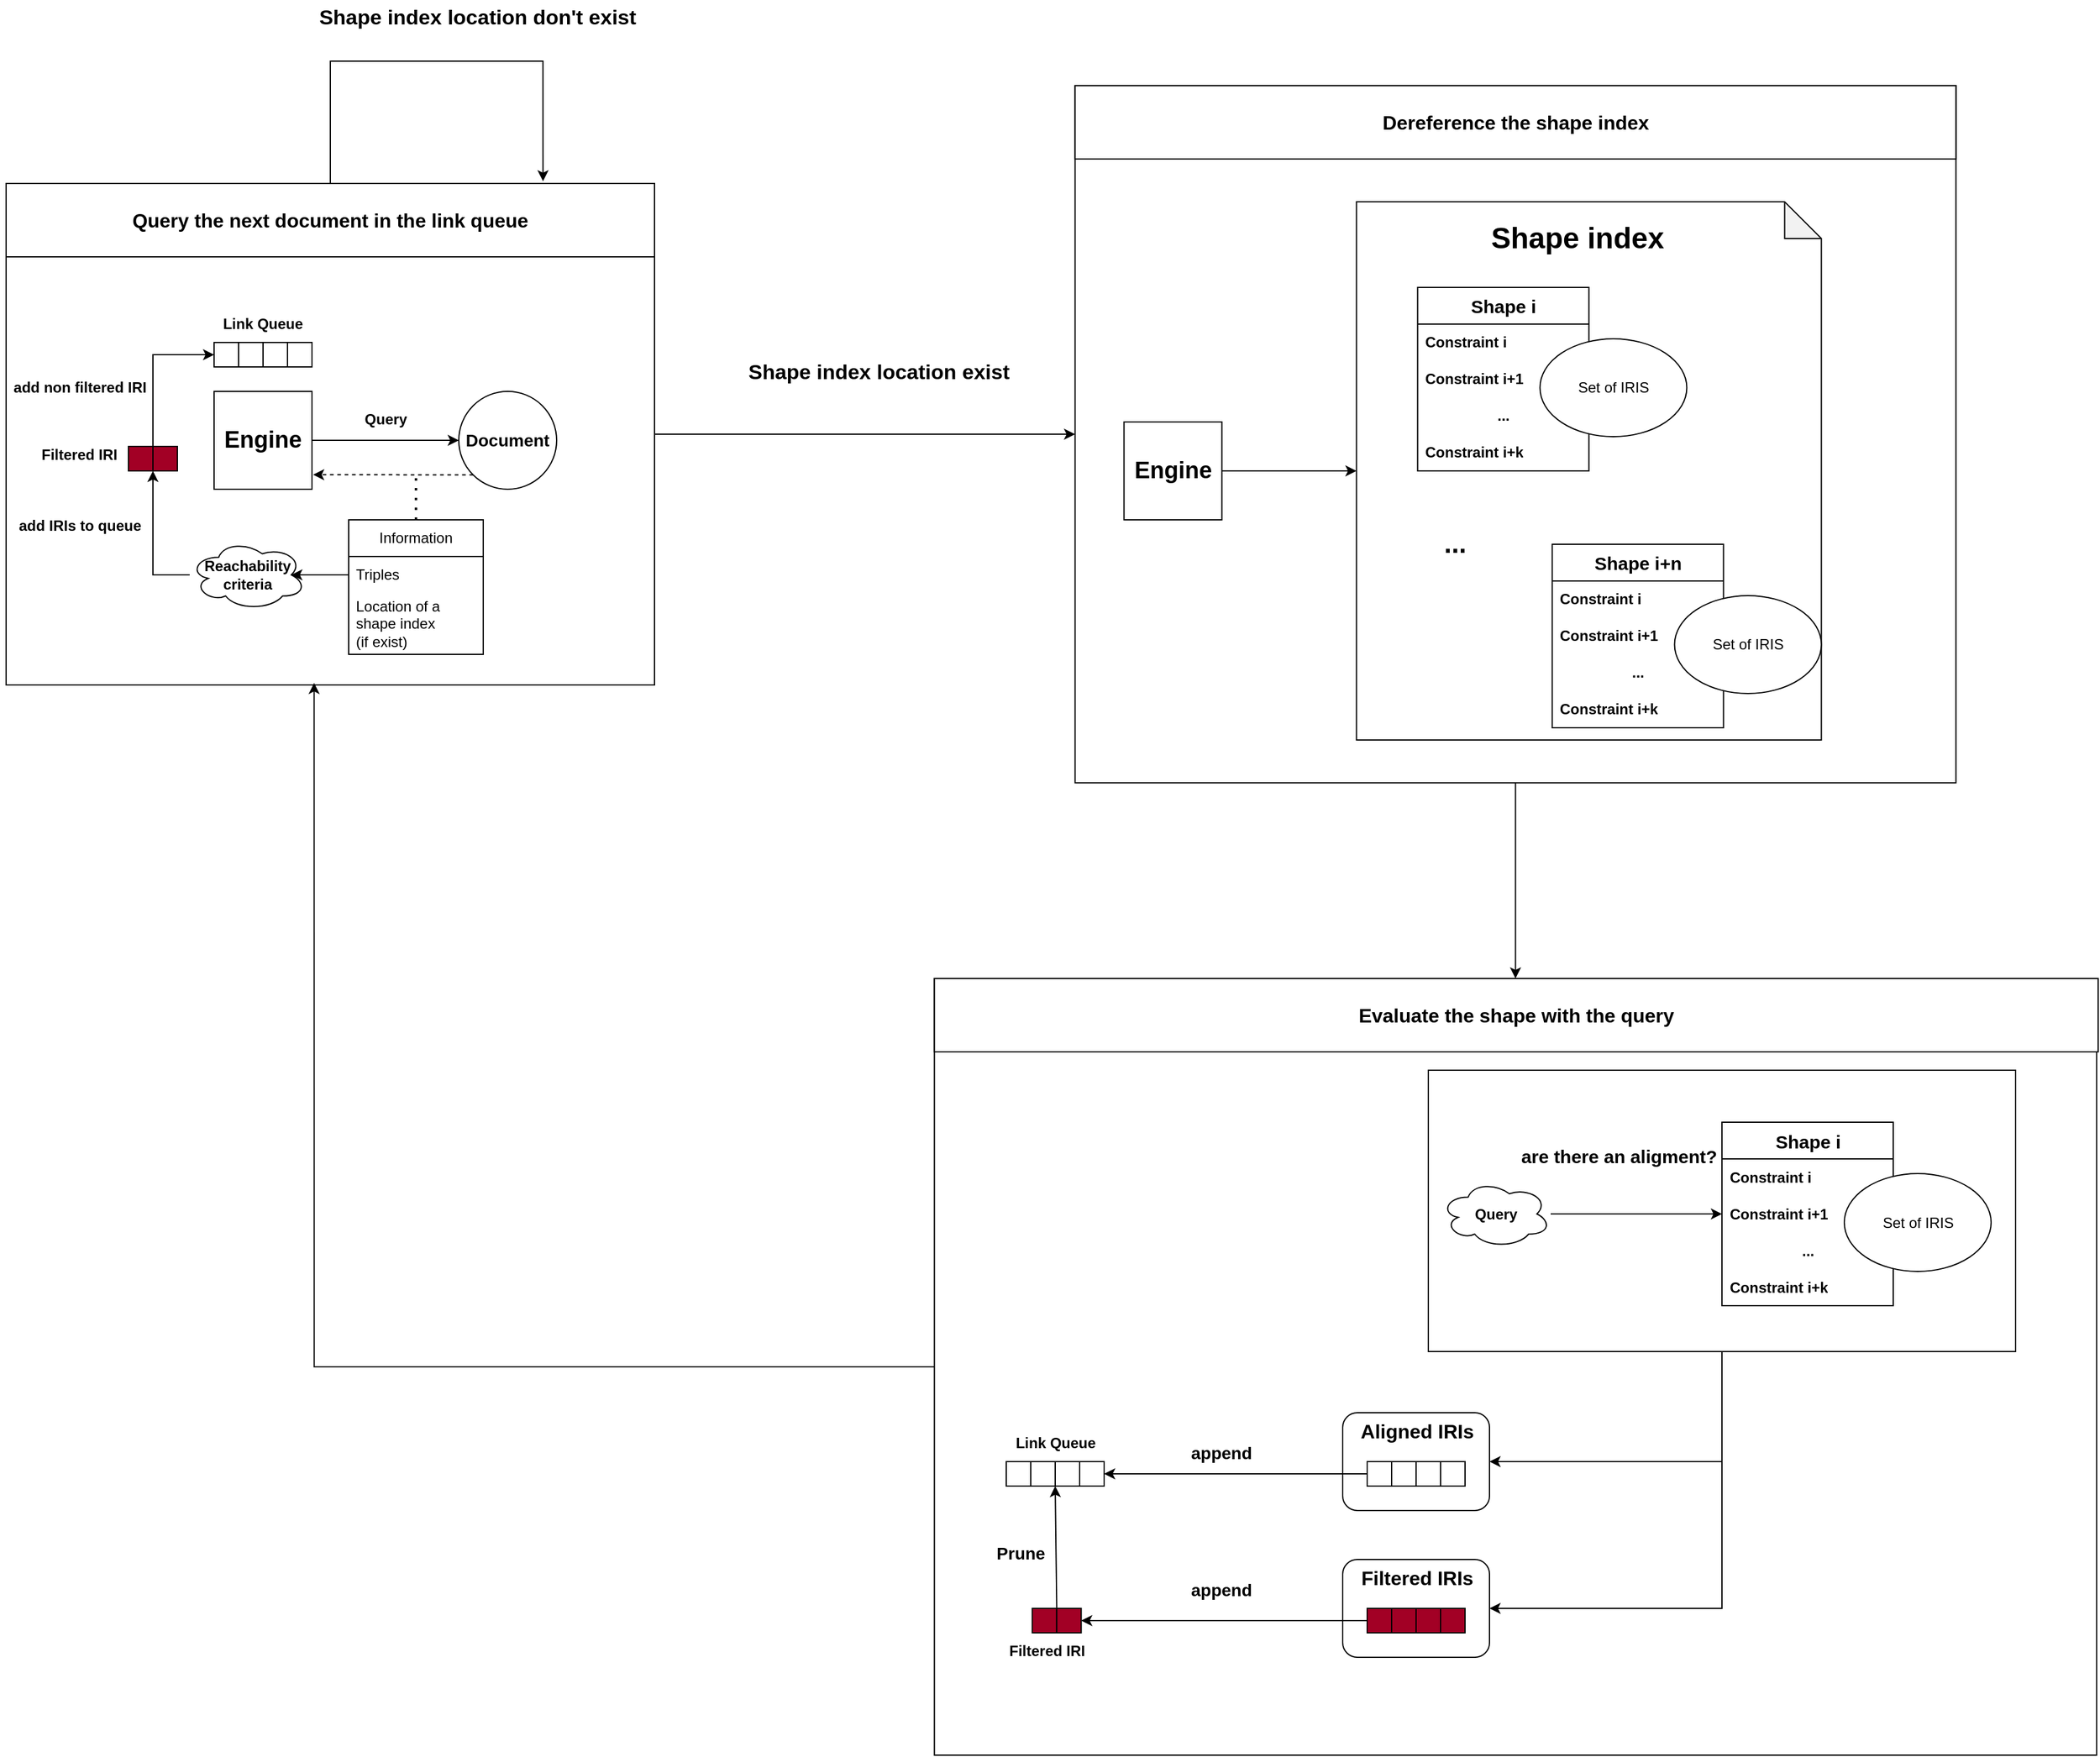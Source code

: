 <mxfile version="23.0.2" type="device">
  <diagram name="Page-1" id="8SsjrMAy4OLU90WWe0t3">
    <mxGraphModel dx="2443" dy="2077" grid="1" gridSize="10" guides="1" tooltips="1" connect="1" arrows="1" fold="1" page="1" pageScale="1" pageWidth="850" pageHeight="1100" math="0" shadow="0">
      <root>
        <mxCell id="0" />
        <mxCell id="1" parent="0" />
        <mxCell id="-wOafuGMNbNYGkKjtve2-38" value="" style="rounded=0;whiteSpace=wrap;html=1;" parent="1" vertex="1">
          <mxGeometry x="628.75" y="680" width="950" height="635" as="geometry" />
        </mxCell>
        <mxCell id="AkErmzsPLvzYnSsby9Ff-113" value="" style="rounded=1;whiteSpace=wrap;html=1;" parent="1" vertex="1">
          <mxGeometry x="962.5" y="1035" width="120" height="80" as="geometry" />
        </mxCell>
        <mxCell id="-wOafuGMNbNYGkKjtve2-39" style="edgeStyle=orthogonalEdgeStyle;rounded=0;orthogonalLoop=1;jettySize=auto;html=1;" parent="1" source="AkErmzsPLvzYnSsby9Ff-37" target="-wOafuGMNbNYGkKjtve2-38" edge="1">
          <mxGeometry relative="1" as="geometry" />
        </mxCell>
        <mxCell id="AkErmzsPLvzYnSsby9Ff-37" value="" style="rounded=0;whiteSpace=wrap;html=1;" parent="1" vertex="1">
          <mxGeometry x="743.75" y="-50" width="720" height="570" as="geometry" />
        </mxCell>
        <mxCell id="AkErmzsPLvzYnSsby9Ff-76" value="" style="shape=note;whiteSpace=wrap;html=1;backgroundOutline=1;darkOpacity=0.05;" parent="1" vertex="1">
          <mxGeometry x="973.75" y="45" width="380" height="440" as="geometry" />
        </mxCell>
        <mxCell id="-wOafuGMNbNYGkKjtve2-36" style="edgeStyle=orthogonalEdgeStyle;rounded=0;orthogonalLoop=1;jettySize=auto;html=1;" parent="1" source="AkErmzsPLvzYnSsby9Ff-24" target="AkErmzsPLvzYnSsby9Ff-37" edge="1">
          <mxGeometry relative="1" as="geometry" />
        </mxCell>
        <mxCell id="AkErmzsPLvzYnSsby9Ff-24" value="" style="rounded=0;whiteSpace=wrap;html=1;" parent="1" vertex="1">
          <mxGeometry x="-130" y="30" width="530" height="410" as="geometry" />
        </mxCell>
        <mxCell id="AkErmzsPLvzYnSsby9Ff-16" style="edgeStyle=orthogonalEdgeStyle;rounded=0;orthogonalLoop=1;jettySize=auto;html=1;" parent="1" source="AkErmzsPLvzYnSsby9Ff-1" target="AkErmzsPLvzYnSsby9Ff-15" edge="1">
          <mxGeometry relative="1" as="geometry" />
        </mxCell>
        <mxCell id="AkErmzsPLvzYnSsby9Ff-1" value="&lt;font style=&quot;font-size: 19px;&quot;&gt;&lt;b&gt;Engine&lt;/b&gt;&lt;/font&gt;" style="whiteSpace=wrap;html=1;aspect=fixed;" parent="1" vertex="1">
          <mxGeometry x="40" y="200" width="80" height="80" as="geometry" />
        </mxCell>
        <mxCell id="AkErmzsPLvzYnSsby9Ff-15" value="&lt;font size=&quot;1&quot; style=&quot;&quot;&gt;&lt;b style=&quot;font-size: 14px;&quot;&gt;Document&lt;/b&gt;&lt;/font&gt;" style="ellipse;whiteSpace=wrap;html=1;aspect=fixed;" parent="1" vertex="1">
          <mxGeometry x="240" y="200" width="80" height="80" as="geometry" />
        </mxCell>
        <mxCell id="AkErmzsPLvzYnSsby9Ff-17" value="&lt;b&gt;Query&lt;/b&gt;" style="text;html=1;align=center;verticalAlign=middle;resizable=0;points=[];autosize=1;strokeColor=none;fillColor=none;" parent="1" vertex="1">
          <mxGeometry x="150" y="208" width="60" height="30" as="geometry" />
        </mxCell>
        <mxCell id="AkErmzsPLvzYnSsby9Ff-18" value="" style="html=1;labelBackgroundColor=#ffffff;startArrow=none;startFill=0;startSize=6;endArrow=classic;endFill=1;endSize=6;jettySize=auto;orthogonalLoop=1;strokeWidth=1;dashed=1;fontSize=14;rounded=0;exitX=0;exitY=1;exitDx=0;exitDy=0;entryX=1.012;entryY=0.851;entryDx=0;entryDy=0;entryPerimeter=0;" parent="1" source="AkErmzsPLvzYnSsby9Ff-15" target="AkErmzsPLvzYnSsby9Ff-1" edge="1">
          <mxGeometry width="60" height="60" relative="1" as="geometry">
            <mxPoint x="510" y="430" as="sourcePoint" />
            <mxPoint x="140" y="268" as="targetPoint" />
          </mxGeometry>
        </mxCell>
        <mxCell id="AkErmzsPLvzYnSsby9Ff-20" value="Information" style="swimlane;fontStyle=0;childLayout=stackLayout;horizontal=1;startSize=30;horizontalStack=0;resizeParent=1;resizeParentMax=0;resizeLast=0;collapsible=1;marginBottom=0;whiteSpace=wrap;html=1;" parent="1" vertex="1">
          <mxGeometry x="150" y="305" width="110" height="110" as="geometry" />
        </mxCell>
        <mxCell id="AkErmzsPLvzYnSsby9Ff-21" value="Triples" style="text;strokeColor=none;fillColor=none;align=left;verticalAlign=middle;spacingLeft=4;spacingRight=4;overflow=hidden;points=[[0,0.5],[1,0.5]];portConstraint=eastwest;rotatable=0;whiteSpace=wrap;html=1;" parent="AkErmzsPLvzYnSsby9Ff-20" vertex="1">
          <mxGeometry y="30" width="110" height="30" as="geometry" />
        </mxCell>
        <mxCell id="AkErmzsPLvzYnSsby9Ff-22" value="Location of a shape index&lt;br&gt;(if exist)" style="text;strokeColor=none;fillColor=none;align=left;verticalAlign=middle;spacingLeft=4;spacingRight=4;overflow=hidden;points=[[0,0.5],[1,0.5]];portConstraint=eastwest;rotatable=0;whiteSpace=wrap;html=1;" parent="AkErmzsPLvzYnSsby9Ff-20" vertex="1">
          <mxGeometry y="60" width="110" height="50" as="geometry" />
        </mxCell>
        <mxCell id="AkErmzsPLvzYnSsby9Ff-26" value="" style="whiteSpace=wrap;html=1;aspect=fixed;" parent="1" vertex="1">
          <mxGeometry x="40" y="160" width="20" height="20" as="geometry" />
        </mxCell>
        <mxCell id="AkErmzsPLvzYnSsby9Ff-27" value="" style="whiteSpace=wrap;html=1;aspect=fixed;" parent="1" vertex="1">
          <mxGeometry x="60" y="160" width="20" height="20" as="geometry" />
        </mxCell>
        <mxCell id="AkErmzsPLvzYnSsby9Ff-28" value="" style="whiteSpace=wrap;html=1;aspect=fixed;" parent="1" vertex="1">
          <mxGeometry x="80" y="160" width="20" height="20" as="geometry" />
        </mxCell>
        <mxCell id="AkErmzsPLvzYnSsby9Ff-29" value="" style="whiteSpace=wrap;html=1;aspect=fixed;" parent="1" vertex="1">
          <mxGeometry x="100" y="160" width="20" height="20" as="geometry" />
        </mxCell>
        <mxCell id="AkErmzsPLvzYnSsby9Ff-30" value="&lt;b&gt;Link Queue&lt;/b&gt;" style="text;html=1;strokeColor=none;fillColor=none;align=center;verticalAlign=middle;whiteSpace=wrap;rounded=0;" parent="1" vertex="1">
          <mxGeometry x="40" y="130" width="80" height="30" as="geometry" />
        </mxCell>
        <mxCell id="-wOafuGMNbNYGkKjtve2-30" style="edgeStyle=orthogonalEdgeStyle;rounded=0;orthogonalLoop=1;jettySize=auto;html=1;entryX=0;entryY=1;entryDx=0;entryDy=0;" parent="1" source="AkErmzsPLvzYnSsby9Ff-31" target="-wOafuGMNbNYGkKjtve2-2" edge="1">
          <mxGeometry relative="1" as="geometry" />
        </mxCell>
        <mxCell id="AkErmzsPLvzYnSsby9Ff-31" value="&lt;b&gt;Reachability criteria&lt;/b&gt;" style="ellipse;shape=cloud;whiteSpace=wrap;html=1;" parent="1" vertex="1">
          <mxGeometry x="20" y="321.25" width="95" height="57.5" as="geometry" />
        </mxCell>
        <mxCell id="AkErmzsPLvzYnSsby9Ff-34" value="&lt;b&gt;&lt;font style=&quot;font-size: 17px;&quot;&gt;Shape index location don&#39;t exist&lt;/font&gt;&lt;/b&gt;" style="text;html=1;align=center;verticalAlign=middle;resizable=0;points=[];autosize=1;strokeColor=none;fillColor=none;" parent="1" vertex="1">
          <mxGeometry x="115" y="-120" width="280" height="30" as="geometry" />
        </mxCell>
        <mxCell id="AkErmzsPLvzYnSsby9Ff-35" value="&lt;font style=&quot;font-size: 16px;&quot;&gt;&lt;b&gt;Query the next document in the link queue&lt;/b&gt;&lt;/font&gt;" style="rounded=0;whiteSpace=wrap;html=1;" parent="1" vertex="1">
          <mxGeometry x="-130" y="30" width="530" height="60" as="geometry" />
        </mxCell>
        <mxCell id="-wOafuGMNbNYGkKjtve2-35" style="edgeStyle=orthogonalEdgeStyle;rounded=0;orthogonalLoop=1;jettySize=auto;html=1;" parent="1" source="AkErmzsPLvzYnSsby9Ff-39" target="AkErmzsPLvzYnSsby9Ff-76" edge="1">
          <mxGeometry relative="1" as="geometry" />
        </mxCell>
        <mxCell id="AkErmzsPLvzYnSsby9Ff-39" value="&lt;font style=&quot;font-size: 19px;&quot;&gt;&lt;b&gt;Engine&lt;/b&gt;&lt;/font&gt;" style="whiteSpace=wrap;html=1;aspect=fixed;" parent="1" vertex="1">
          <mxGeometry x="783.75" y="225" width="80" height="80" as="geometry" />
        </mxCell>
        <mxCell id="AkErmzsPLvzYnSsby9Ff-52" value="&lt;font style=&quot;font-size: 16px;&quot;&gt;&lt;b&gt;Dereference the shape index&lt;/b&gt;&lt;/font&gt;" style="rounded=0;whiteSpace=wrap;html=1;" parent="1" vertex="1">
          <mxGeometry x="743.75" y="-50" width="720" height="60" as="geometry" />
        </mxCell>
        <mxCell id="AkErmzsPLvzYnSsby9Ff-54" value="&lt;font style=&quot;font-size: 15px;&quot;&gt;&lt;b&gt;Shape i&lt;/b&gt;&lt;/font&gt;" style="swimlane;fontStyle=0;childLayout=stackLayout;horizontal=1;startSize=30;horizontalStack=0;resizeParent=1;resizeParentMax=0;resizeLast=0;collapsible=1;marginBottom=0;whiteSpace=wrap;html=1;" parent="1" vertex="1">
          <mxGeometry x="1023.75" y="115" width="140" height="150" as="geometry" />
        </mxCell>
        <mxCell id="AkErmzsPLvzYnSsby9Ff-55" value="&lt;b&gt;Constraint i&lt;/b&gt;" style="text;strokeColor=none;fillColor=none;align=left;verticalAlign=middle;spacingLeft=4;spacingRight=4;overflow=hidden;points=[[0,0.5],[1,0.5]];portConstraint=eastwest;rotatable=0;whiteSpace=wrap;html=1;" parent="AkErmzsPLvzYnSsby9Ff-54" vertex="1">
          <mxGeometry y="30" width="140" height="30" as="geometry" />
        </mxCell>
        <mxCell id="AkErmzsPLvzYnSsby9Ff-56" value="&lt;b&gt;Constraint i+1&lt;/b&gt;" style="text;strokeColor=none;fillColor=none;align=left;verticalAlign=middle;spacingLeft=4;spacingRight=4;overflow=hidden;points=[[0,0.5],[1,0.5]];portConstraint=eastwest;rotatable=0;whiteSpace=wrap;html=1;" parent="AkErmzsPLvzYnSsby9Ff-54" vertex="1">
          <mxGeometry y="60" width="140" height="30" as="geometry" />
        </mxCell>
        <mxCell id="AkErmzsPLvzYnSsby9Ff-63" value="&lt;b&gt;...&lt;/b&gt;" style="text;strokeColor=none;fillColor=none;align=center;verticalAlign=middle;spacingLeft=4;spacingRight=4;overflow=hidden;points=[[0,0.5],[1,0.5]];portConstraint=eastwest;rotatable=0;whiteSpace=wrap;html=1;" parent="AkErmzsPLvzYnSsby9Ff-54" vertex="1">
          <mxGeometry y="90" width="140" height="30" as="geometry" />
        </mxCell>
        <mxCell id="AkErmzsPLvzYnSsby9Ff-57" value="&lt;b&gt;Constraint i+k&lt;/b&gt;" style="text;strokeColor=none;fillColor=none;align=left;verticalAlign=middle;spacingLeft=4;spacingRight=4;overflow=hidden;points=[[0,0.5],[1,0.5]];portConstraint=eastwest;rotatable=0;whiteSpace=wrap;html=1;" parent="AkErmzsPLvzYnSsby9Ff-54" vertex="1">
          <mxGeometry y="120" width="140" height="30" as="geometry" />
        </mxCell>
        <mxCell id="AkErmzsPLvzYnSsby9Ff-62" value="&lt;font style=&quot;font-size: 22px;&quot;&gt;&lt;b&gt;...&lt;/b&gt;&lt;/font&gt;" style="text;html=1;align=center;verticalAlign=middle;resizable=0;points=[];autosize=1;strokeColor=none;fillColor=none;" parent="1" vertex="1">
          <mxGeometry x="1033.75" y="305" width="40" height="40" as="geometry" />
        </mxCell>
        <mxCell id="AkErmzsPLvzYnSsby9Ff-69" value="Set of IRIS" style="ellipse;whiteSpace=wrap;html=1;" parent="1" vertex="1">
          <mxGeometry x="1123.75" y="157" width="120" height="80" as="geometry" />
        </mxCell>
        <mxCell id="AkErmzsPLvzYnSsby9Ff-70" value="&lt;font style=&quot;font-size: 15px;&quot;&gt;&lt;b&gt;Shape i+n&lt;/b&gt;&lt;/font&gt;" style="swimlane;fontStyle=0;childLayout=stackLayout;horizontal=1;startSize=30;horizontalStack=0;resizeParent=1;resizeParentMax=0;resizeLast=0;collapsible=1;marginBottom=0;whiteSpace=wrap;html=1;" parent="1" vertex="1">
          <mxGeometry x="1133.75" y="325" width="140" height="150" as="geometry" />
        </mxCell>
        <mxCell id="AkErmzsPLvzYnSsby9Ff-71" value="&lt;b&gt;Constraint i&lt;/b&gt;" style="text;strokeColor=none;fillColor=none;align=left;verticalAlign=middle;spacingLeft=4;spacingRight=4;overflow=hidden;points=[[0,0.5],[1,0.5]];portConstraint=eastwest;rotatable=0;whiteSpace=wrap;html=1;" parent="AkErmzsPLvzYnSsby9Ff-70" vertex="1">
          <mxGeometry y="30" width="140" height="30" as="geometry" />
        </mxCell>
        <mxCell id="AkErmzsPLvzYnSsby9Ff-72" value="&lt;b&gt;Constraint i+1&lt;/b&gt;" style="text;strokeColor=none;fillColor=none;align=left;verticalAlign=middle;spacingLeft=4;spacingRight=4;overflow=hidden;points=[[0,0.5],[1,0.5]];portConstraint=eastwest;rotatable=0;whiteSpace=wrap;html=1;" parent="AkErmzsPLvzYnSsby9Ff-70" vertex="1">
          <mxGeometry y="60" width="140" height="30" as="geometry" />
        </mxCell>
        <mxCell id="AkErmzsPLvzYnSsby9Ff-73" value="&lt;b&gt;...&lt;/b&gt;" style="text;strokeColor=none;fillColor=none;align=center;verticalAlign=middle;spacingLeft=4;spacingRight=4;overflow=hidden;points=[[0,0.5],[1,0.5]];portConstraint=eastwest;rotatable=0;whiteSpace=wrap;html=1;" parent="AkErmzsPLvzYnSsby9Ff-70" vertex="1">
          <mxGeometry y="90" width="140" height="30" as="geometry" />
        </mxCell>
        <mxCell id="AkErmzsPLvzYnSsby9Ff-74" value="&lt;b&gt;Constraint i+k&lt;/b&gt;" style="text;strokeColor=none;fillColor=none;align=left;verticalAlign=middle;spacingLeft=4;spacingRight=4;overflow=hidden;points=[[0,0.5],[1,0.5]];portConstraint=eastwest;rotatable=0;whiteSpace=wrap;html=1;" parent="AkErmzsPLvzYnSsby9Ff-70" vertex="1">
          <mxGeometry y="120" width="140" height="30" as="geometry" />
        </mxCell>
        <mxCell id="AkErmzsPLvzYnSsby9Ff-75" value="Set of IRIS" style="ellipse;whiteSpace=wrap;html=1;" parent="1" vertex="1">
          <mxGeometry x="1233.75" y="367" width="120" height="80" as="geometry" />
        </mxCell>
        <mxCell id="AkErmzsPLvzYnSsby9Ff-77" value="&lt;b&gt;&lt;font style=&quot;font-size: 24px;&quot;&gt;Shape index&lt;/font&gt;&lt;/b&gt;" style="text;html=1;align=center;verticalAlign=middle;resizable=0;points=[];autosize=1;strokeColor=none;fillColor=none;" parent="1" vertex="1">
          <mxGeometry x="1073.75" y="55" width="160" height="40" as="geometry" />
        </mxCell>
        <mxCell id="-wOafuGMNbNYGkKjtve2-21" style="edgeStyle=orthogonalEdgeStyle;rounded=0;orthogonalLoop=1;jettySize=auto;html=1;entryX=1;entryY=0.5;entryDx=0;entryDy=0;" parent="1" source="AkErmzsPLvzYnSsby9Ff-91" target="AkErmzsPLvzYnSsby9Ff-113" edge="1">
          <mxGeometry relative="1" as="geometry">
            <Array as="points">
              <mxPoint x="1272.75" y="1075" />
            </Array>
          </mxGeometry>
        </mxCell>
        <mxCell id="-wOafuGMNbNYGkKjtve2-22" style="edgeStyle=orthogonalEdgeStyle;rounded=0;orthogonalLoop=1;jettySize=auto;html=1;entryX=1;entryY=0.5;entryDx=0;entryDy=0;" parent="1" source="AkErmzsPLvzYnSsby9Ff-91" target="-wOafuGMNbNYGkKjtve2-11" edge="1">
          <mxGeometry relative="1" as="geometry">
            <Array as="points">
              <mxPoint x="1272.75" y="1195" />
            </Array>
          </mxGeometry>
        </mxCell>
        <mxCell id="AkErmzsPLvzYnSsby9Ff-91" value="" style="rounded=0;whiteSpace=wrap;html=1;" parent="1" vertex="1">
          <mxGeometry x="1032.5" y="755" width="480" height="230" as="geometry" />
        </mxCell>
        <mxCell id="AkErmzsPLvzYnSsby9Ff-86" style="edgeStyle=orthogonalEdgeStyle;rounded=0;orthogonalLoop=1;jettySize=auto;html=1;entryX=0;entryY=0.5;entryDx=0;entryDy=0;" parent="1" source="AkErmzsPLvzYnSsby9Ff-79" target="AkErmzsPLvzYnSsby9Ff-82" edge="1">
          <mxGeometry relative="1" as="geometry" />
        </mxCell>
        <mxCell id="AkErmzsPLvzYnSsby9Ff-79" value="&lt;b&gt;Query&lt;/b&gt;" style="ellipse;shape=cloud;whiteSpace=wrap;html=1;" parent="1" vertex="1">
          <mxGeometry x="1042.5" y="845" width="90" height="55" as="geometry" />
        </mxCell>
        <mxCell id="AkErmzsPLvzYnSsby9Ff-80" value="&lt;font style=&quot;font-size: 15px;&quot;&gt;&lt;b&gt;Shape i&lt;/b&gt;&lt;/font&gt;" style="swimlane;fontStyle=0;childLayout=stackLayout;horizontal=1;startSize=30;horizontalStack=0;resizeParent=1;resizeParentMax=0;resizeLast=0;collapsible=1;marginBottom=0;whiteSpace=wrap;html=1;" parent="1" vertex="1">
          <mxGeometry x="1272.5" y="797.5" width="140" height="150" as="geometry" />
        </mxCell>
        <mxCell id="AkErmzsPLvzYnSsby9Ff-81" value="&lt;b&gt;Constraint i&lt;/b&gt;" style="text;strokeColor=none;fillColor=none;align=left;verticalAlign=middle;spacingLeft=4;spacingRight=4;overflow=hidden;points=[[0,0.5],[1,0.5]];portConstraint=eastwest;rotatable=0;whiteSpace=wrap;html=1;" parent="AkErmzsPLvzYnSsby9Ff-80" vertex="1">
          <mxGeometry y="30" width="140" height="30" as="geometry" />
        </mxCell>
        <mxCell id="AkErmzsPLvzYnSsby9Ff-82" value="&lt;b&gt;Constraint i+1&lt;/b&gt;" style="text;strokeColor=none;fillColor=none;align=left;verticalAlign=middle;spacingLeft=4;spacingRight=4;overflow=hidden;points=[[0,0.5],[1,0.5]];portConstraint=eastwest;rotatable=0;whiteSpace=wrap;html=1;" parent="AkErmzsPLvzYnSsby9Ff-80" vertex="1">
          <mxGeometry y="60" width="140" height="30" as="geometry" />
        </mxCell>
        <mxCell id="AkErmzsPLvzYnSsby9Ff-83" value="&lt;b&gt;...&lt;/b&gt;" style="text;strokeColor=none;fillColor=none;align=center;verticalAlign=middle;spacingLeft=4;spacingRight=4;overflow=hidden;points=[[0,0.5],[1,0.5]];portConstraint=eastwest;rotatable=0;whiteSpace=wrap;html=1;" parent="AkErmzsPLvzYnSsby9Ff-80" vertex="1">
          <mxGeometry y="90" width="140" height="30" as="geometry" />
        </mxCell>
        <mxCell id="AkErmzsPLvzYnSsby9Ff-84" value="&lt;b&gt;Constraint i+k&lt;/b&gt;" style="text;strokeColor=none;fillColor=none;align=left;verticalAlign=middle;spacingLeft=4;spacingRight=4;overflow=hidden;points=[[0,0.5],[1,0.5]];portConstraint=eastwest;rotatable=0;whiteSpace=wrap;html=1;" parent="AkErmzsPLvzYnSsby9Ff-80" vertex="1">
          <mxGeometry y="120" width="140" height="30" as="geometry" />
        </mxCell>
        <mxCell id="AkErmzsPLvzYnSsby9Ff-85" value="Set of IRIS" style="ellipse;whiteSpace=wrap;html=1;" parent="1" vertex="1">
          <mxGeometry x="1372.5" y="839.5" width="120" height="80" as="geometry" />
        </mxCell>
        <mxCell id="AkErmzsPLvzYnSsby9Ff-87" value="&lt;b&gt;&lt;font style=&quot;font-size: 15px;&quot;&gt;are there an aligment?&lt;/font&gt;&lt;/b&gt;" style="text;html=1;align=center;verticalAlign=middle;resizable=0;points=[];autosize=1;strokeColor=none;fillColor=none;" parent="1" vertex="1">
          <mxGeometry x="1097.5" y="809.5" width="180" height="30" as="geometry" />
        </mxCell>
        <mxCell id="AkErmzsPLvzYnSsby9Ff-99" value="" style="whiteSpace=wrap;html=1;aspect=fixed;" parent="1" vertex="1">
          <mxGeometry x="687.5" y="1075" width="20" height="20" as="geometry" />
        </mxCell>
        <mxCell id="AkErmzsPLvzYnSsby9Ff-100" value="" style="whiteSpace=wrap;html=1;aspect=fixed;" parent="1" vertex="1">
          <mxGeometry x="707.5" y="1075" width="20" height="20" as="geometry" />
        </mxCell>
        <mxCell id="AkErmzsPLvzYnSsby9Ff-101" value="" style="whiteSpace=wrap;html=1;aspect=fixed;" parent="1" vertex="1">
          <mxGeometry x="727.5" y="1075" width="20" height="20" as="geometry" />
        </mxCell>
        <mxCell id="AkErmzsPLvzYnSsby9Ff-102" value="" style="whiteSpace=wrap;html=1;aspect=fixed;" parent="1" vertex="1">
          <mxGeometry x="747.5" y="1075" width="20" height="20" as="geometry" />
        </mxCell>
        <mxCell id="AkErmzsPLvzYnSsby9Ff-103" value="&lt;b&gt;Link Queue&lt;/b&gt;" style="text;html=1;strokeColor=none;fillColor=none;align=center;verticalAlign=middle;whiteSpace=wrap;rounded=0;" parent="1" vertex="1">
          <mxGeometry x="687.5" y="1045" width="80" height="30" as="geometry" />
        </mxCell>
        <mxCell id="AkErmzsPLvzYnSsby9Ff-110" style="edgeStyle=orthogonalEdgeStyle;rounded=0;orthogonalLoop=1;jettySize=auto;html=1;entryX=1;entryY=0.5;entryDx=0;entryDy=0;" parent="1" source="AkErmzsPLvzYnSsby9Ff-105" target="AkErmzsPLvzYnSsby9Ff-102" edge="1">
          <mxGeometry relative="1" as="geometry" />
        </mxCell>
        <mxCell id="AkErmzsPLvzYnSsby9Ff-105" value="" style="whiteSpace=wrap;html=1;aspect=fixed;" parent="1" vertex="1">
          <mxGeometry x="982.5" y="1075" width="20" height="20" as="geometry" />
        </mxCell>
        <mxCell id="AkErmzsPLvzYnSsby9Ff-107" value="" style="whiteSpace=wrap;html=1;aspect=fixed;" parent="1" vertex="1">
          <mxGeometry x="1002.5" y="1075" width="20" height="20" as="geometry" />
        </mxCell>
        <mxCell id="AkErmzsPLvzYnSsby9Ff-108" value="" style="whiteSpace=wrap;html=1;aspect=fixed;" parent="1" vertex="1">
          <mxGeometry x="1022.5" y="1075" width="20" height="20" as="geometry" />
        </mxCell>
        <mxCell id="AkErmzsPLvzYnSsby9Ff-109" value="" style="whiteSpace=wrap;html=1;aspect=fixed;" parent="1" vertex="1">
          <mxGeometry x="1042.5" y="1075" width="20" height="20" as="geometry" />
        </mxCell>
        <mxCell id="AkErmzsPLvzYnSsby9Ff-116" value="&lt;font style=&quot;font-size: 16px;&quot;&gt;&lt;b&gt;Aligned IRIs&lt;/b&gt;&lt;/font&gt;" style="text;html=1;align=center;verticalAlign=middle;resizable=0;points=[];autosize=1;strokeColor=none;fillColor=none;" parent="1" vertex="1">
          <mxGeometry x="962.5" y="1035" width="120" height="30" as="geometry" />
        </mxCell>
        <mxCell id="AkErmzsPLvzYnSsby9Ff-118" value="&lt;font style=&quot;font-size: 14px;&quot;&gt;&lt;b&gt;append&lt;/b&gt;&lt;/font&gt;" style="text;html=1;align=center;verticalAlign=middle;resizable=0;points=[];autosize=1;strokeColor=none;fillColor=none;" parent="1" vertex="1">
          <mxGeometry x="827.5" y="1053" width="70" height="30" as="geometry" />
        </mxCell>
        <mxCell id="-wOafuGMNbNYGkKjtve2-1" value="" style="whiteSpace=wrap;html=1;aspect=fixed;fillColor=#a20025;fontColor=#ffffff;strokeColor=#000000;" parent="1" vertex="1">
          <mxGeometry x="-30" y="245" width="20" height="20" as="geometry" />
        </mxCell>
        <mxCell id="-wOafuGMNbNYGkKjtve2-2" value="" style="whiteSpace=wrap;html=1;aspect=fixed;fillColor=#a20025;fontColor=#ffffff;strokeColor=#000000;" parent="1" vertex="1">
          <mxGeometry x="-10" y="245" width="20" height="20" as="geometry" />
        </mxCell>
        <mxCell id="-wOafuGMNbNYGkKjtve2-5" value="&lt;b&gt;Filtered IRI&lt;/b&gt;" style="text;html=1;strokeColor=none;fillColor=none;align=center;verticalAlign=middle;whiteSpace=wrap;rounded=0;" parent="1" vertex="1">
          <mxGeometry x="-110" y="237" width="80" height="30" as="geometry" />
        </mxCell>
        <mxCell id="-wOafuGMNbNYGkKjtve2-6" value="" style="whiteSpace=wrap;html=1;aspect=fixed;fillColor=#a20025;fontColor=#ffffff;strokeColor=#000000;" parent="1" vertex="1">
          <mxGeometry x="708.75" y="1195" width="20" height="20" as="geometry" />
        </mxCell>
        <mxCell id="-wOafuGMNbNYGkKjtve2-7" value="" style="whiteSpace=wrap;html=1;aspect=fixed;fillColor=#a20025;fontColor=#ffffff;strokeColor=#000000;" parent="1" vertex="1">
          <mxGeometry x="728.75" y="1195" width="20" height="20" as="geometry" />
        </mxCell>
        <mxCell id="-wOafuGMNbNYGkKjtve2-8" value="&lt;b&gt;Filtered IRI&lt;/b&gt;" style="text;html=1;strokeColor=none;fillColor=none;align=center;verticalAlign=middle;whiteSpace=wrap;rounded=0;" parent="1" vertex="1">
          <mxGeometry x="681.25" y="1215" width="80" height="30" as="geometry" />
        </mxCell>
        <mxCell id="-wOafuGMNbNYGkKjtve2-9" value="" style="endArrow=classic;html=1;rounded=0;exitX=0;exitY=0;exitDx=0;exitDy=0;entryX=1;entryY=1;entryDx=0;entryDy=0;" parent="1" source="-wOafuGMNbNYGkKjtve2-7" target="AkErmzsPLvzYnSsby9Ff-100" edge="1">
          <mxGeometry width="50" height="50" relative="1" as="geometry">
            <mxPoint x="705" y="1115" as="sourcePoint" />
            <mxPoint x="755" y="1065" as="targetPoint" />
          </mxGeometry>
        </mxCell>
        <mxCell id="-wOafuGMNbNYGkKjtve2-10" value="&lt;font style=&quot;font-size: 14px;&quot;&gt;&lt;b&gt;Prune&lt;/b&gt;&lt;/font&gt;" style="text;html=1;align=center;verticalAlign=middle;resizable=0;points=[];autosize=1;strokeColor=none;fillColor=none;" parent="1" vertex="1">
          <mxGeometry x="668.75" y="1135" width="60" height="30" as="geometry" />
        </mxCell>
        <mxCell id="-wOafuGMNbNYGkKjtve2-11" value="" style="rounded=1;whiteSpace=wrap;html=1;" parent="1" vertex="1">
          <mxGeometry x="962.5" y="1155" width="120" height="80" as="geometry" />
        </mxCell>
        <mxCell id="-wOafuGMNbNYGkKjtve2-12" value="" style="whiteSpace=wrap;html=1;aspect=fixed;fillColor=#a20025;fontColor=#ffffff;strokeColor=#000000;" parent="1" vertex="1">
          <mxGeometry x="982.5" y="1195" width="20" height="20" as="geometry" />
        </mxCell>
        <mxCell id="-wOafuGMNbNYGkKjtve2-13" value="" style="whiteSpace=wrap;html=1;aspect=fixed;fillColor=#a20025;fontColor=#ffffff;strokeColor=#000000;" parent="1" vertex="1">
          <mxGeometry x="1002.5" y="1195" width="20" height="20" as="geometry" />
        </mxCell>
        <mxCell id="-wOafuGMNbNYGkKjtve2-14" value="" style="whiteSpace=wrap;html=1;aspect=fixed;fillColor=#a20025;fontColor=#ffffff;strokeColor=#000000;" parent="1" vertex="1">
          <mxGeometry x="1022.5" y="1195" width="20" height="20" as="geometry" />
        </mxCell>
        <mxCell id="-wOafuGMNbNYGkKjtve2-15" value="" style="whiteSpace=wrap;html=1;aspect=fixed;fillColor=#a20025;fontColor=#ffffff;strokeColor=#000000;" parent="1" vertex="1">
          <mxGeometry x="1042.5" y="1195" width="20" height="20" as="geometry" />
        </mxCell>
        <mxCell id="-wOafuGMNbNYGkKjtve2-16" value="&lt;font style=&quot;font-size: 16px;&quot;&gt;&lt;b&gt;Filtered IRIs&lt;/b&gt;&lt;/font&gt;" style="text;html=1;align=center;verticalAlign=middle;resizable=0;points=[];autosize=1;strokeColor=none;fillColor=none;" parent="1" vertex="1">
          <mxGeometry x="962.5" y="1155" width="120" height="30" as="geometry" />
        </mxCell>
        <mxCell id="-wOafuGMNbNYGkKjtve2-17" style="edgeStyle=orthogonalEdgeStyle;rounded=0;orthogonalLoop=1;jettySize=auto;html=1;entryX=1;entryY=0.5;entryDx=0;entryDy=0;exitX=0;exitY=0.5;exitDx=0;exitDy=0;" parent="1" source="-wOafuGMNbNYGkKjtve2-12" target="-wOafuGMNbNYGkKjtve2-7" edge="1">
          <mxGeometry relative="1" as="geometry">
            <mxPoint x="993" y="1095" as="sourcePoint" />
            <mxPoint x="778" y="1095" as="targetPoint" />
          </mxGeometry>
        </mxCell>
        <mxCell id="-wOafuGMNbNYGkKjtve2-18" value="&lt;font style=&quot;font-size: 14px;&quot;&gt;&lt;b&gt;append&lt;/b&gt;&lt;/font&gt;" style="text;html=1;align=center;verticalAlign=middle;resizable=0;points=[];autosize=1;strokeColor=none;fillColor=none;" parent="1" vertex="1">
          <mxGeometry x="827.5" y="1165" width="70" height="30" as="geometry" />
        </mxCell>
        <mxCell id="-wOafuGMNbNYGkKjtve2-25" value="&lt;b&gt;add IRIs to queue&lt;/b&gt;" style="text;html=1;align=center;verticalAlign=middle;resizable=0;points=[];autosize=1;strokeColor=none;fillColor=none;" parent="1" vertex="1">
          <mxGeometry x="-130" y="295" width="120" height="30" as="geometry" />
        </mxCell>
        <mxCell id="-wOafuGMNbNYGkKjtve2-28" value="" style="endArrow=none;dashed=1;html=1;dashPattern=1 3;strokeWidth=2;rounded=0;exitX=0.5;exitY=0;exitDx=0;exitDy=0;" parent="1" source="AkErmzsPLvzYnSsby9Ff-20" edge="1">
          <mxGeometry width="50" height="50" relative="1" as="geometry">
            <mxPoint x="160" y="290" as="sourcePoint" />
            <mxPoint x="205" y="270" as="targetPoint" />
          </mxGeometry>
        </mxCell>
        <mxCell id="-wOafuGMNbNYGkKjtve2-31" value="" style="endArrow=classic;html=1;rounded=0;exitX=0;exitY=0;exitDx=0;exitDy=0;entryX=0;entryY=0.5;entryDx=0;entryDy=0;" parent="1" source="-wOafuGMNbNYGkKjtve2-2" target="AkErmzsPLvzYnSsby9Ff-26" edge="1">
          <mxGeometry width="50" height="50" relative="1" as="geometry">
            <mxPoint x="160" y="290" as="sourcePoint" />
            <mxPoint x="210" y="240" as="targetPoint" />
            <Array as="points">
              <mxPoint x="-10" y="170" />
            </Array>
          </mxGeometry>
        </mxCell>
        <mxCell id="-wOafuGMNbNYGkKjtve2-32" value="&lt;b&gt;add non filtered IRI&lt;br&gt;&lt;/b&gt;" style="text;html=1;align=center;verticalAlign=middle;resizable=0;points=[];autosize=1;strokeColor=none;fillColor=none;" parent="1" vertex="1">
          <mxGeometry x="-135" y="182" width="130" height="30" as="geometry" />
        </mxCell>
        <mxCell id="-wOafuGMNbNYGkKjtve2-33" style="edgeStyle=orthogonalEdgeStyle;rounded=0;orthogonalLoop=1;jettySize=auto;html=1;entryX=0.828;entryY=-0.03;entryDx=0;entryDy=0;entryPerimeter=0;" parent="1" source="AkErmzsPLvzYnSsby9Ff-35" target="AkErmzsPLvzYnSsby9Ff-35" edge="1">
          <mxGeometry relative="1" as="geometry">
            <Array as="points">
              <mxPoint x="135" y="-70" />
              <mxPoint x="309" y="-70" />
            </Array>
          </mxGeometry>
        </mxCell>
        <mxCell id="-wOafuGMNbNYGkKjtve2-34" style="edgeStyle=orthogonalEdgeStyle;rounded=0;orthogonalLoop=1;jettySize=auto;html=1;entryX=0.875;entryY=0.5;entryDx=0;entryDy=0;entryPerimeter=0;" parent="1" source="AkErmzsPLvzYnSsby9Ff-21" target="AkErmzsPLvzYnSsby9Ff-31" edge="1">
          <mxGeometry relative="1" as="geometry" />
        </mxCell>
        <mxCell id="-wOafuGMNbNYGkKjtve2-37" value="&lt;b&gt;&lt;font style=&quot;font-size: 17px;&quot;&gt;Shape index location exist&lt;/font&gt;&lt;/b&gt;" style="text;html=1;align=center;verticalAlign=middle;resizable=0;points=[];autosize=1;strokeColor=none;fillColor=none;" parent="1" vertex="1">
          <mxGeometry x="462.5" y="170" width="240" height="30" as="geometry" />
        </mxCell>
        <mxCell id="-wOafuGMNbNYGkKjtve2-40" value="&lt;font style=&quot;font-size: 16px;&quot;&gt;&lt;b&gt;Evaluate the shape with the query&lt;/b&gt;&lt;/font&gt;" style="rounded=0;whiteSpace=wrap;html=1;" parent="1" vertex="1">
          <mxGeometry x="628.75" y="680" width="951.25" height="60" as="geometry" />
        </mxCell>
        <mxCell id="-wOafuGMNbNYGkKjtve2-41" style="edgeStyle=orthogonalEdgeStyle;rounded=0;orthogonalLoop=1;jettySize=auto;html=1;entryX=0.475;entryY=0.996;entryDx=0;entryDy=0;entryPerimeter=0;" parent="1" source="-wOafuGMNbNYGkKjtve2-38" target="AkErmzsPLvzYnSsby9Ff-24" edge="1">
          <mxGeometry relative="1" as="geometry" />
        </mxCell>
      </root>
    </mxGraphModel>
  </diagram>
</mxfile>
